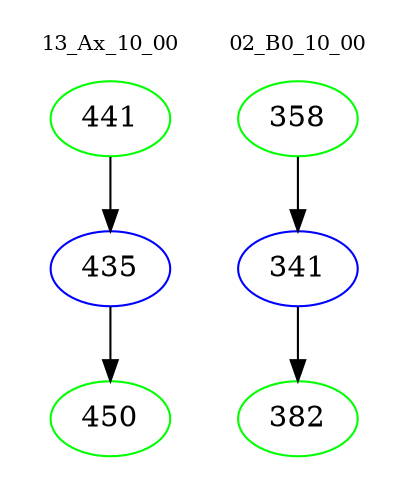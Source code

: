 digraph{
subgraph cluster_0 {
color = white
label = "13_Ax_10_00";
fontsize=10;
T0_441 [label="441", color="green"]
T0_441 -> T0_435 [color="black"]
T0_435 [label="435", color="blue"]
T0_435 -> T0_450 [color="black"]
T0_450 [label="450", color="green"]
}
subgraph cluster_1 {
color = white
label = "02_B0_10_00";
fontsize=10;
T1_358 [label="358", color="green"]
T1_358 -> T1_341 [color="black"]
T1_341 [label="341", color="blue"]
T1_341 -> T1_382 [color="black"]
T1_382 [label="382", color="green"]
}
}
